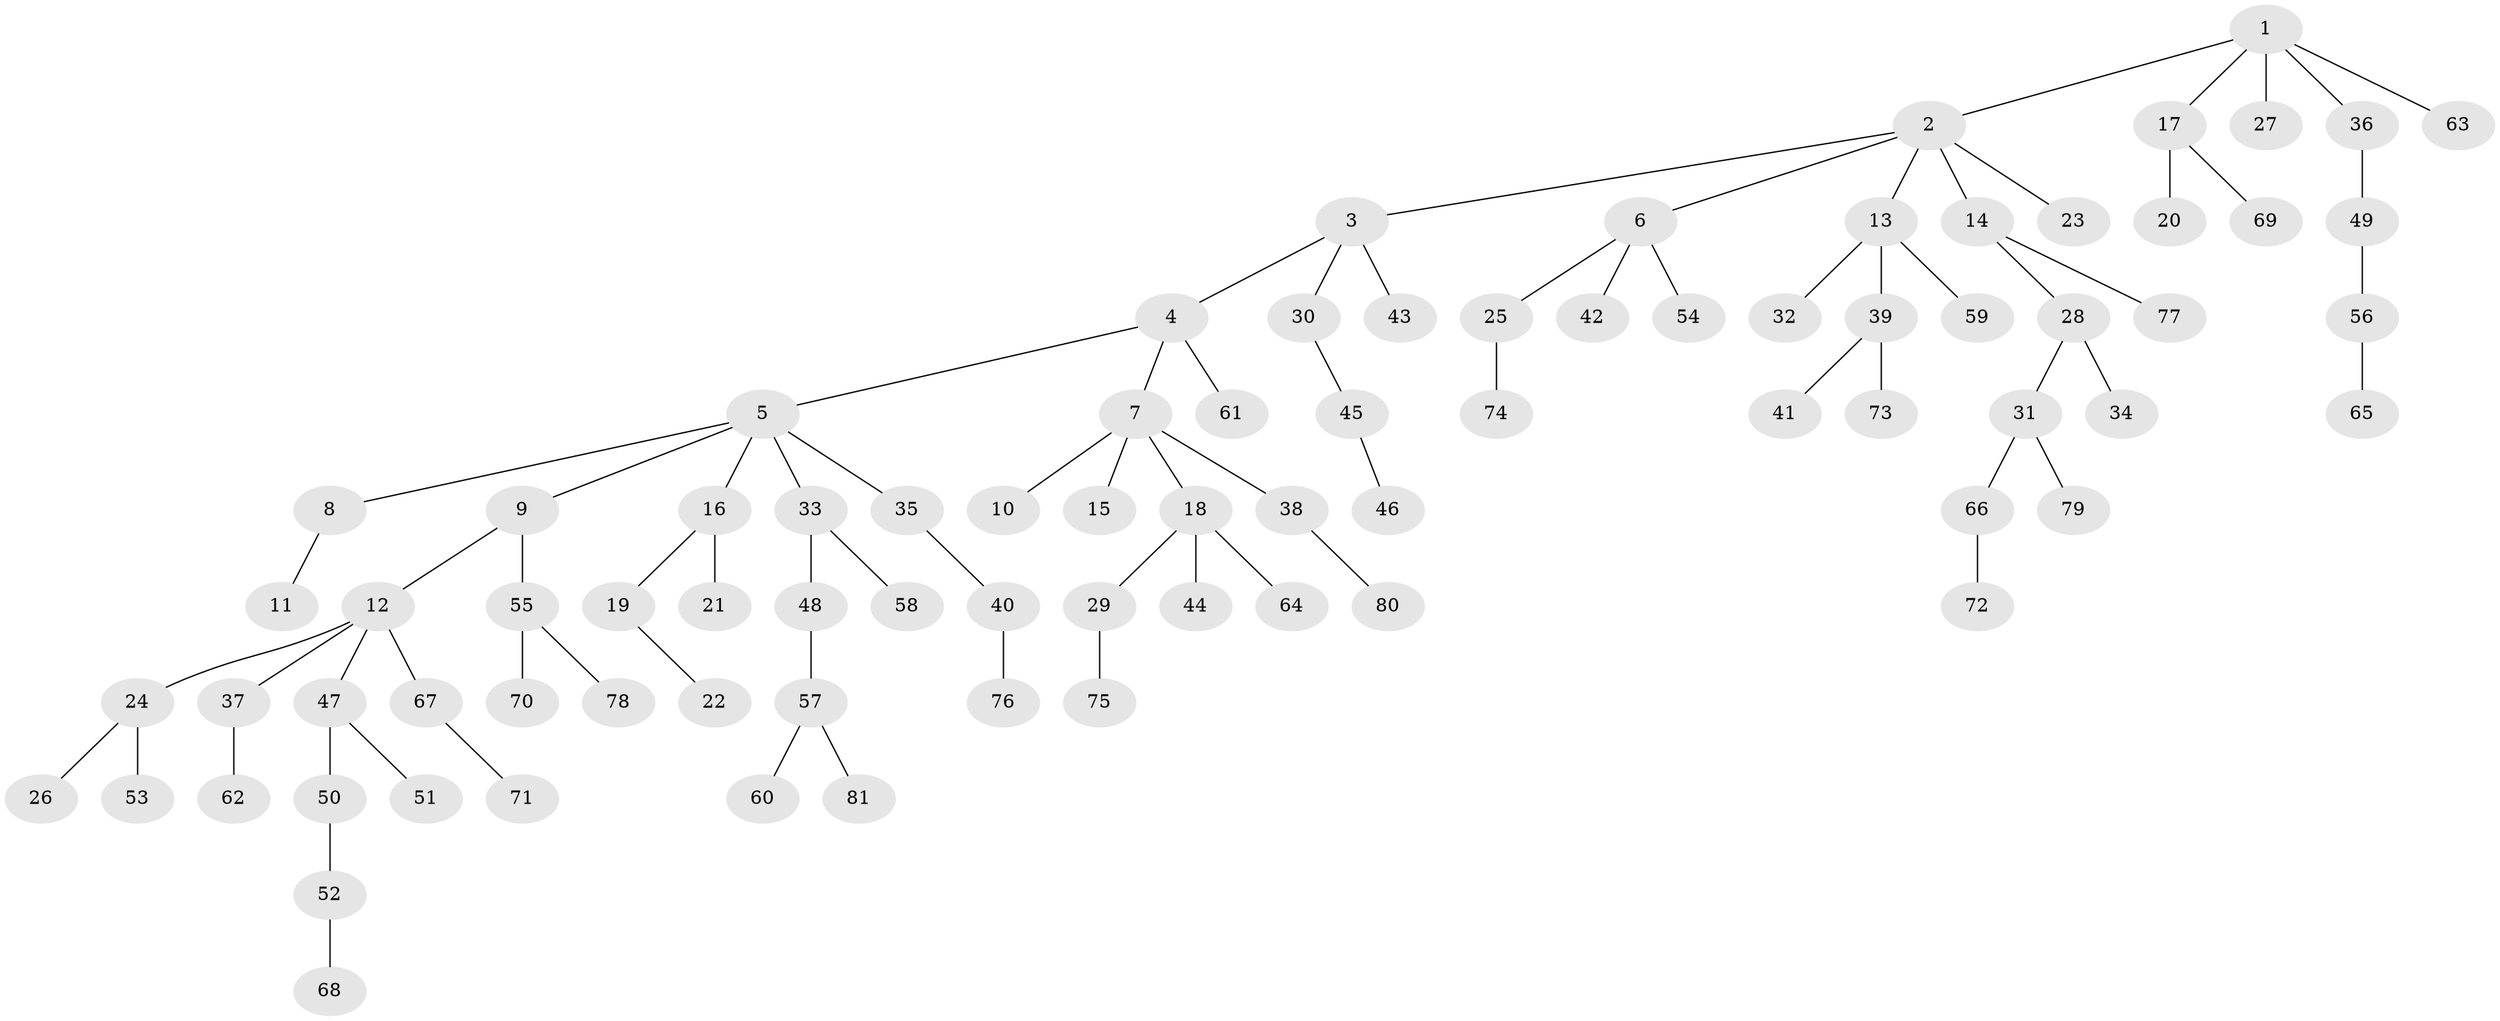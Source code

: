 // coarse degree distribution, {1: 0.6666666666666666, 2: 0.20833333333333334, 14: 0.020833333333333332, 5: 0.041666666666666664, 10: 0.020833333333333332, 4: 0.041666666666666664}
// Generated by graph-tools (version 1.1) at 2025/56/03/04/25 21:56:07]
// undirected, 81 vertices, 80 edges
graph export_dot {
graph [start="1"]
  node [color=gray90,style=filled];
  1;
  2;
  3;
  4;
  5;
  6;
  7;
  8;
  9;
  10;
  11;
  12;
  13;
  14;
  15;
  16;
  17;
  18;
  19;
  20;
  21;
  22;
  23;
  24;
  25;
  26;
  27;
  28;
  29;
  30;
  31;
  32;
  33;
  34;
  35;
  36;
  37;
  38;
  39;
  40;
  41;
  42;
  43;
  44;
  45;
  46;
  47;
  48;
  49;
  50;
  51;
  52;
  53;
  54;
  55;
  56;
  57;
  58;
  59;
  60;
  61;
  62;
  63;
  64;
  65;
  66;
  67;
  68;
  69;
  70;
  71;
  72;
  73;
  74;
  75;
  76;
  77;
  78;
  79;
  80;
  81;
  1 -- 2;
  1 -- 17;
  1 -- 27;
  1 -- 36;
  1 -- 63;
  2 -- 3;
  2 -- 6;
  2 -- 13;
  2 -- 14;
  2 -- 23;
  3 -- 4;
  3 -- 30;
  3 -- 43;
  4 -- 5;
  4 -- 7;
  4 -- 61;
  5 -- 8;
  5 -- 9;
  5 -- 16;
  5 -- 33;
  5 -- 35;
  6 -- 25;
  6 -- 42;
  6 -- 54;
  7 -- 10;
  7 -- 15;
  7 -- 18;
  7 -- 38;
  8 -- 11;
  9 -- 12;
  9 -- 55;
  12 -- 24;
  12 -- 37;
  12 -- 47;
  12 -- 67;
  13 -- 32;
  13 -- 39;
  13 -- 59;
  14 -- 28;
  14 -- 77;
  16 -- 19;
  16 -- 21;
  17 -- 20;
  17 -- 69;
  18 -- 29;
  18 -- 44;
  18 -- 64;
  19 -- 22;
  24 -- 26;
  24 -- 53;
  25 -- 74;
  28 -- 31;
  28 -- 34;
  29 -- 75;
  30 -- 45;
  31 -- 66;
  31 -- 79;
  33 -- 48;
  33 -- 58;
  35 -- 40;
  36 -- 49;
  37 -- 62;
  38 -- 80;
  39 -- 41;
  39 -- 73;
  40 -- 76;
  45 -- 46;
  47 -- 50;
  47 -- 51;
  48 -- 57;
  49 -- 56;
  50 -- 52;
  52 -- 68;
  55 -- 70;
  55 -- 78;
  56 -- 65;
  57 -- 60;
  57 -- 81;
  66 -- 72;
  67 -- 71;
}
